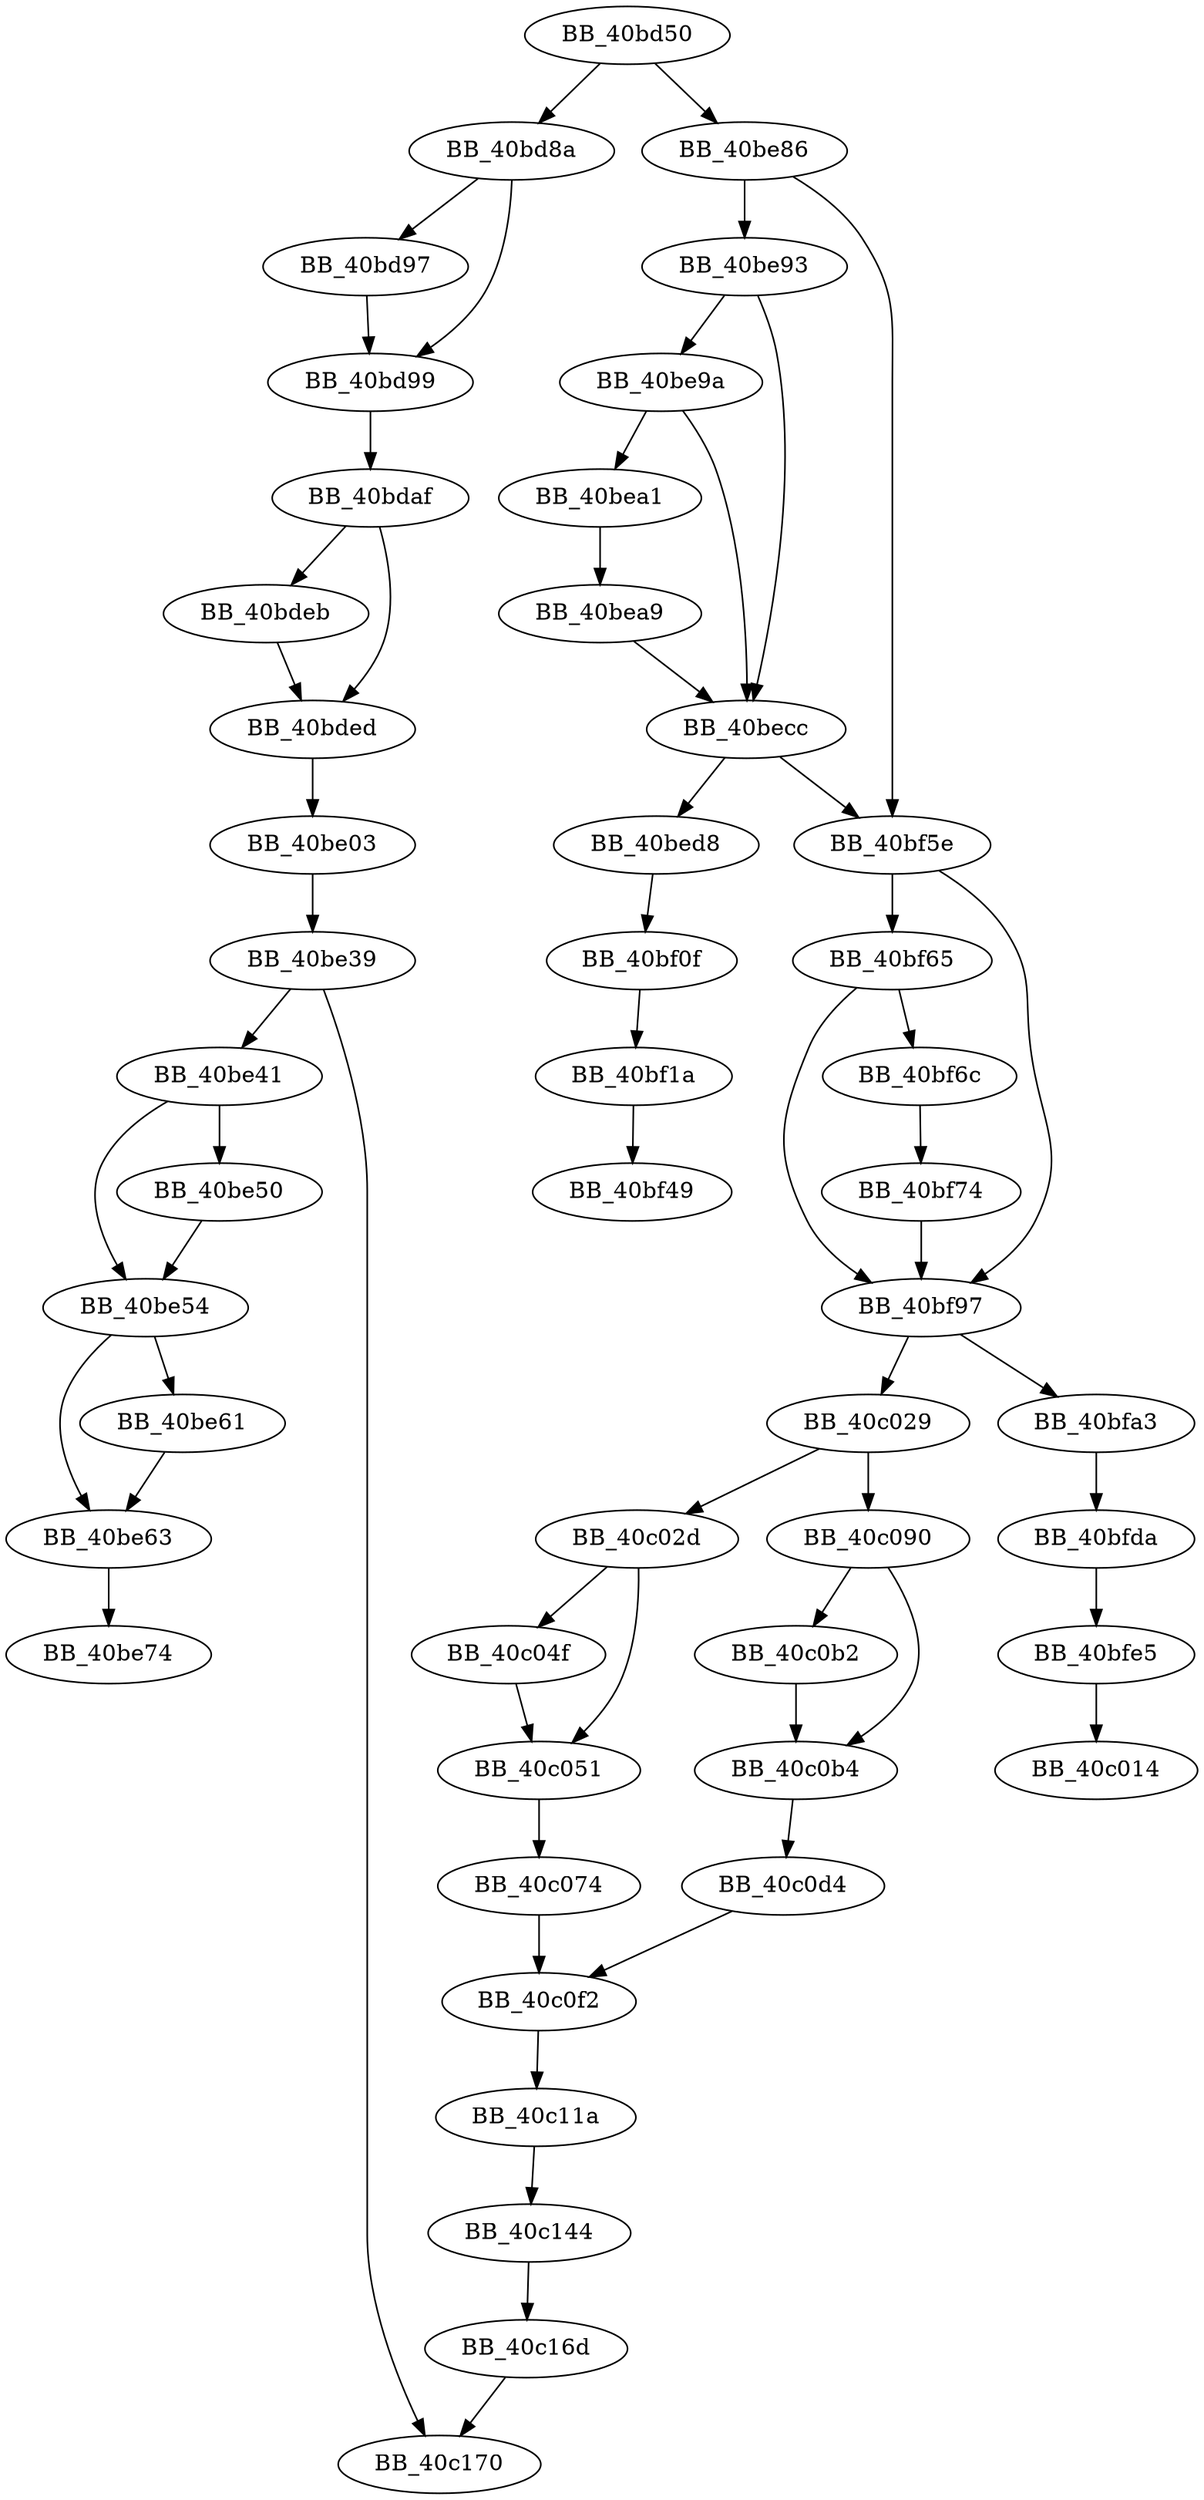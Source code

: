 DiGraph sub_40BD50{
BB_40bd50->BB_40bd8a
BB_40bd50->BB_40be86
BB_40bd8a->BB_40bd97
BB_40bd8a->BB_40bd99
BB_40bd97->BB_40bd99
BB_40bd99->BB_40bdaf
BB_40bdaf->BB_40bdeb
BB_40bdaf->BB_40bded
BB_40bdeb->BB_40bded
BB_40bded->BB_40be03
BB_40be03->BB_40be39
BB_40be39->BB_40be41
BB_40be39->BB_40c170
BB_40be41->BB_40be50
BB_40be41->BB_40be54
BB_40be50->BB_40be54
BB_40be54->BB_40be61
BB_40be54->BB_40be63
BB_40be61->BB_40be63
BB_40be63->BB_40be74
BB_40be86->BB_40be93
BB_40be86->BB_40bf5e
BB_40be93->BB_40be9a
BB_40be93->BB_40becc
BB_40be9a->BB_40bea1
BB_40be9a->BB_40becc
BB_40bea1->BB_40bea9
BB_40bea9->BB_40becc
BB_40becc->BB_40bed8
BB_40becc->BB_40bf5e
BB_40bed8->BB_40bf0f
BB_40bf0f->BB_40bf1a
BB_40bf1a->BB_40bf49
BB_40bf5e->BB_40bf65
BB_40bf5e->BB_40bf97
BB_40bf65->BB_40bf6c
BB_40bf65->BB_40bf97
BB_40bf6c->BB_40bf74
BB_40bf74->BB_40bf97
BB_40bf97->BB_40bfa3
BB_40bf97->BB_40c029
BB_40bfa3->BB_40bfda
BB_40bfda->BB_40bfe5
BB_40bfe5->BB_40c014
BB_40c029->BB_40c02d
BB_40c029->BB_40c090
BB_40c02d->BB_40c04f
BB_40c02d->BB_40c051
BB_40c04f->BB_40c051
BB_40c051->BB_40c074
BB_40c074->BB_40c0f2
BB_40c090->BB_40c0b2
BB_40c090->BB_40c0b4
BB_40c0b2->BB_40c0b4
BB_40c0b4->BB_40c0d4
BB_40c0d4->BB_40c0f2
BB_40c0f2->BB_40c11a
BB_40c11a->BB_40c144
BB_40c144->BB_40c16d
BB_40c16d->BB_40c170
}
